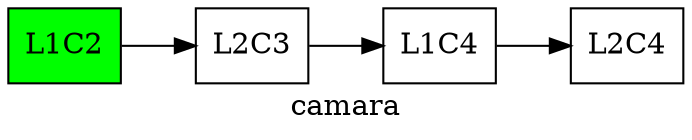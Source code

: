 digraph G {
        rankdir=LR
        node [shape=box]

L1C2[style=filled, fillcolor=green]
L2C3[style=filled, fillcolor=white]
L1C4[style=filled, fillcolor=white]
L2C4[style=filled, fillcolor=white]
L1C2->L2C3->L1C4->L2C4
label=camara
}